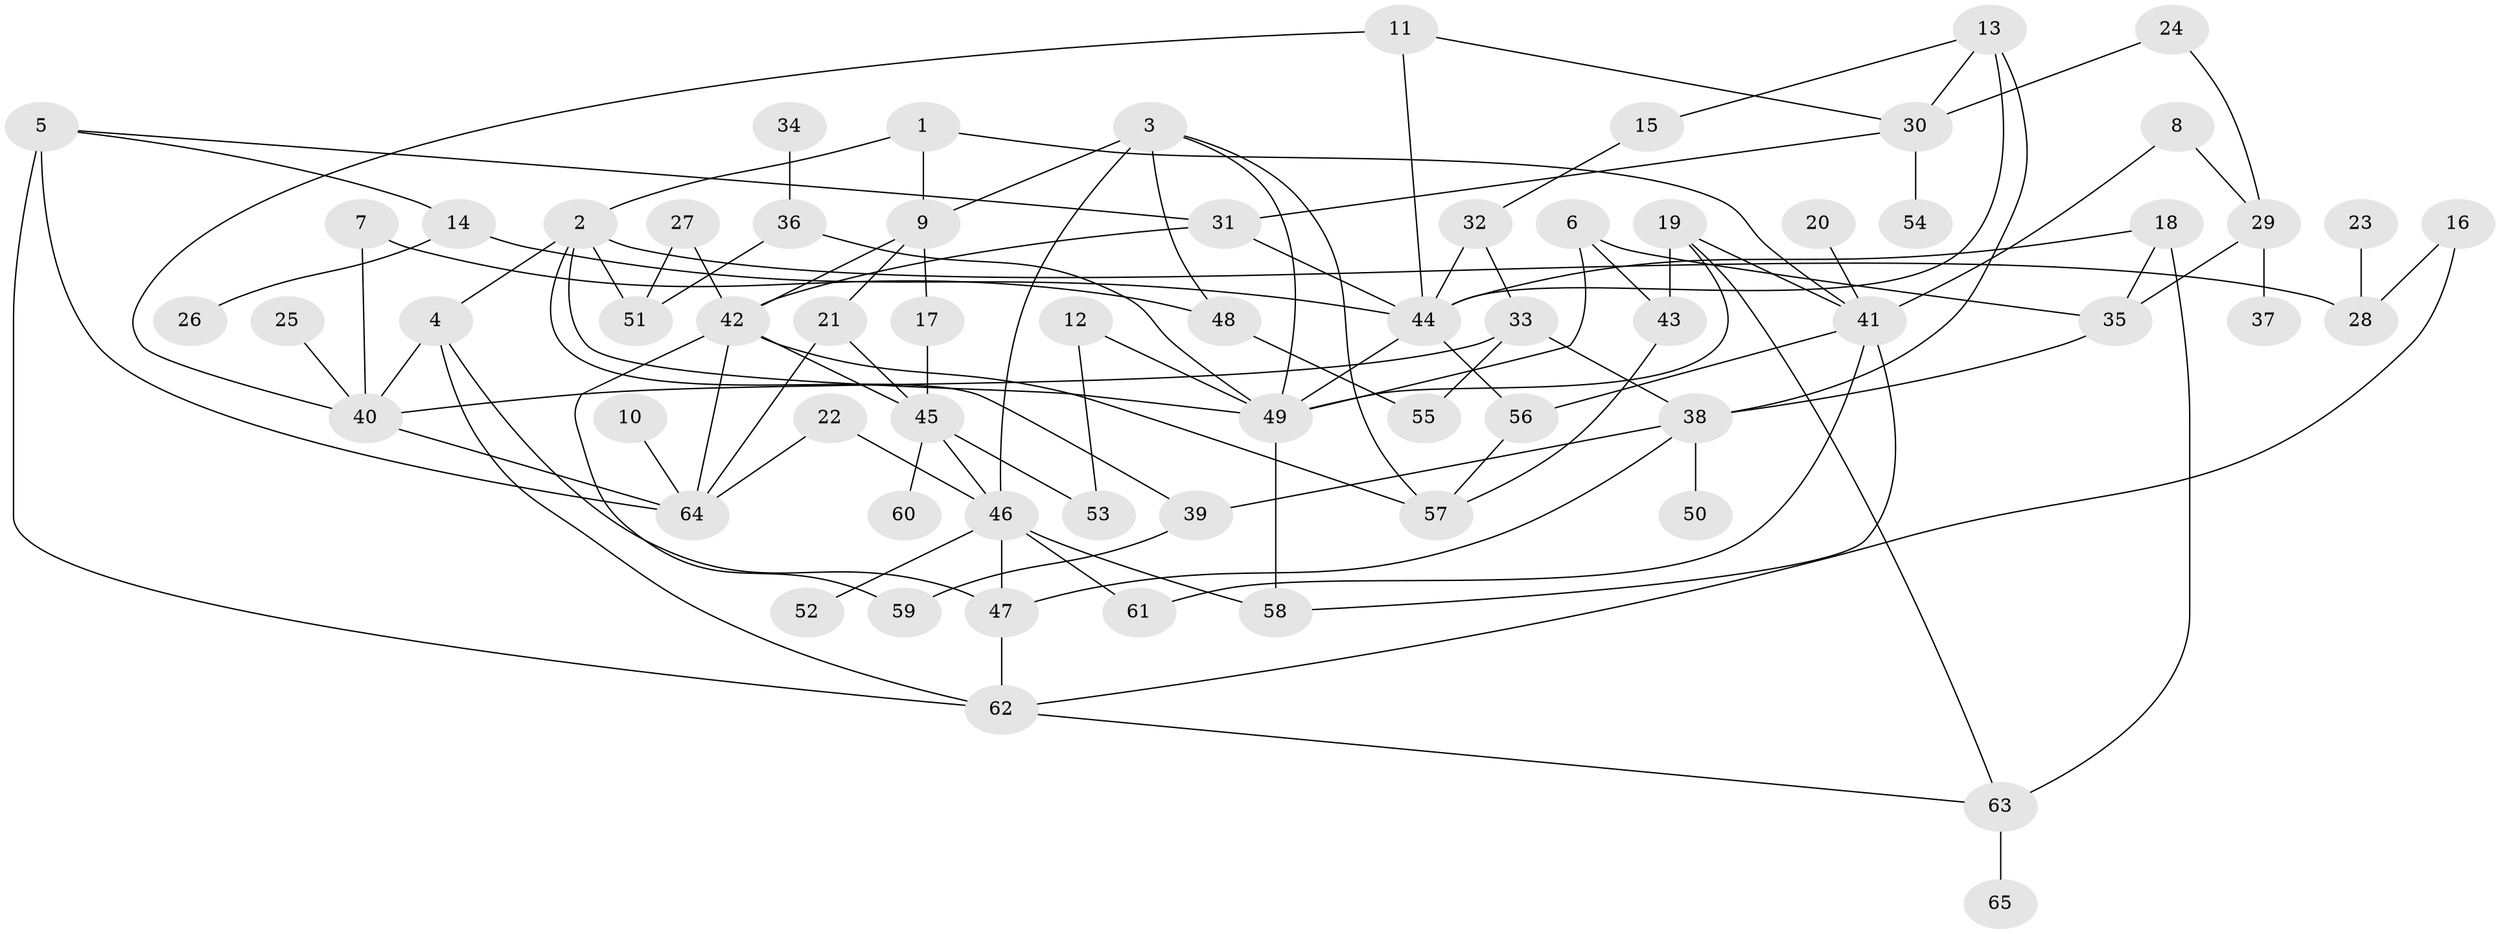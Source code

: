// original degree distribution, {5: 0.06153846153846154, 4: 0.15384615384615385, 3: 0.2230769230769231, 10: 0.015384615384615385, 6: 0.015384615384615385, 2: 0.3, 8: 0.007692307692307693, 1: 0.2230769230769231}
// Generated by graph-tools (version 1.1) at 2025/49/03/09/25 03:49:26]
// undirected, 65 vertices, 107 edges
graph export_dot {
graph [start="1"]
  node [color=gray90,style=filled];
  1;
  2;
  3;
  4;
  5;
  6;
  7;
  8;
  9;
  10;
  11;
  12;
  13;
  14;
  15;
  16;
  17;
  18;
  19;
  20;
  21;
  22;
  23;
  24;
  25;
  26;
  27;
  28;
  29;
  30;
  31;
  32;
  33;
  34;
  35;
  36;
  37;
  38;
  39;
  40;
  41;
  42;
  43;
  44;
  45;
  46;
  47;
  48;
  49;
  50;
  51;
  52;
  53;
  54;
  55;
  56;
  57;
  58;
  59;
  60;
  61;
  62;
  63;
  64;
  65;
  1 -- 2 [weight=1.0];
  1 -- 9 [weight=1.0];
  1 -- 41 [weight=1.0];
  2 -- 4 [weight=1.0];
  2 -- 28 [weight=1.0];
  2 -- 39 [weight=1.0];
  2 -- 49 [weight=1.0];
  2 -- 51 [weight=1.0];
  3 -- 9 [weight=1.0];
  3 -- 46 [weight=1.0];
  3 -- 48 [weight=1.0];
  3 -- 49 [weight=1.0];
  3 -- 57 [weight=1.0];
  4 -- 40 [weight=1.0];
  4 -- 47 [weight=1.0];
  4 -- 62 [weight=1.0];
  5 -- 14 [weight=1.0];
  5 -- 31 [weight=1.0];
  5 -- 62 [weight=1.0];
  5 -- 64 [weight=1.0];
  6 -- 35 [weight=1.0];
  6 -- 43 [weight=1.0];
  6 -- 49 [weight=1.0];
  7 -- 40 [weight=1.0];
  7 -- 48 [weight=1.0];
  8 -- 29 [weight=1.0];
  8 -- 41 [weight=1.0];
  9 -- 17 [weight=1.0];
  9 -- 21 [weight=1.0];
  9 -- 42 [weight=1.0];
  10 -- 64 [weight=1.0];
  11 -- 30 [weight=1.0];
  11 -- 40 [weight=1.0];
  11 -- 44 [weight=1.0];
  12 -- 49 [weight=1.0];
  12 -- 53 [weight=1.0];
  13 -- 15 [weight=1.0];
  13 -- 30 [weight=1.0];
  13 -- 38 [weight=2.0];
  13 -- 44 [weight=1.0];
  14 -- 26 [weight=1.0];
  14 -- 44 [weight=1.0];
  15 -- 32 [weight=1.0];
  16 -- 28 [weight=1.0];
  16 -- 62 [weight=1.0];
  17 -- 45 [weight=1.0];
  18 -- 35 [weight=1.0];
  18 -- 44 [weight=1.0];
  18 -- 63 [weight=1.0];
  19 -- 41 [weight=1.0];
  19 -- 43 [weight=1.0];
  19 -- 49 [weight=1.0];
  19 -- 63 [weight=1.0];
  20 -- 41 [weight=1.0];
  21 -- 45 [weight=1.0];
  21 -- 64 [weight=1.0];
  22 -- 46 [weight=1.0];
  22 -- 64 [weight=1.0];
  23 -- 28 [weight=1.0];
  24 -- 29 [weight=1.0];
  24 -- 30 [weight=1.0];
  25 -- 40 [weight=1.0];
  27 -- 42 [weight=1.0];
  27 -- 51 [weight=1.0];
  29 -- 35 [weight=1.0];
  29 -- 37 [weight=1.0];
  30 -- 31 [weight=1.0];
  30 -- 54 [weight=1.0];
  31 -- 42 [weight=1.0];
  31 -- 44 [weight=1.0];
  32 -- 33 [weight=1.0];
  32 -- 44 [weight=1.0];
  33 -- 38 [weight=1.0];
  33 -- 40 [weight=1.0];
  33 -- 55 [weight=1.0];
  34 -- 36 [weight=1.0];
  35 -- 38 [weight=1.0];
  36 -- 49 [weight=1.0];
  36 -- 51 [weight=1.0];
  38 -- 39 [weight=1.0];
  38 -- 47 [weight=1.0];
  38 -- 50 [weight=1.0];
  39 -- 59 [weight=1.0];
  40 -- 64 [weight=1.0];
  41 -- 56 [weight=1.0];
  41 -- 58 [weight=1.0];
  41 -- 61 [weight=1.0];
  42 -- 45 [weight=1.0];
  42 -- 57 [weight=1.0];
  42 -- 59 [weight=1.0];
  42 -- 64 [weight=1.0];
  43 -- 57 [weight=1.0];
  44 -- 49 [weight=1.0];
  44 -- 56 [weight=1.0];
  45 -- 46 [weight=1.0];
  45 -- 53 [weight=1.0];
  45 -- 60 [weight=1.0];
  46 -- 47 [weight=2.0];
  46 -- 52 [weight=1.0];
  46 -- 58 [weight=1.0];
  46 -- 61 [weight=1.0];
  47 -- 62 [weight=1.0];
  48 -- 55 [weight=1.0];
  49 -- 58 [weight=2.0];
  56 -- 57 [weight=1.0];
  62 -- 63 [weight=1.0];
  63 -- 65 [weight=1.0];
}
